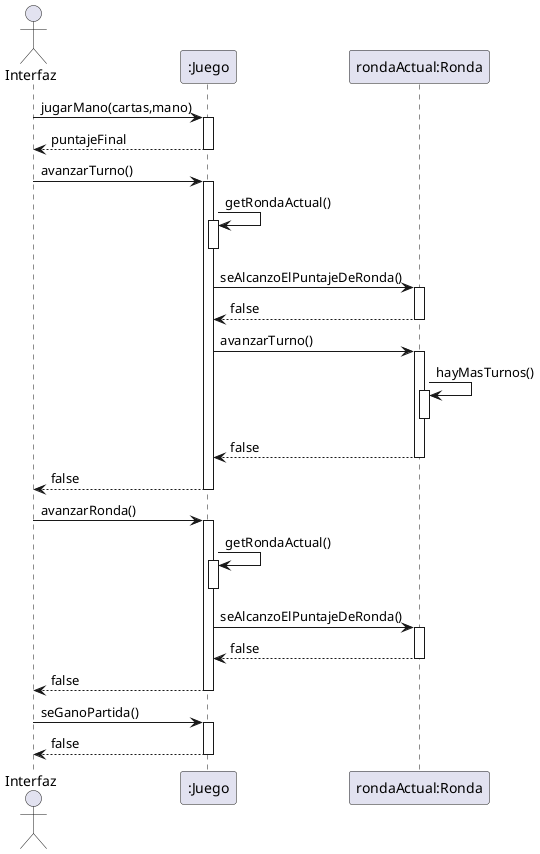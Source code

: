@startuml Diagrama secuencia jugar mano y pierde
    actor Interfaz
    participant ":Juego" as Juego
    participant "rondaActual:Ronda" as RondaActual
    
    Interfaz -> Juego: jugarMano(cartas,mano)

    activate Juego

    Juego --> Interfaz: puntajeFinal

    deactivate Juego

    Interfaz -> Juego: avanzarTurno()

    activate Juego

    Juego -> Juego: getRondaActual()

    activate Juego
    deactivate Juego

    Juego -> RondaActual: seAlcanzoElPuntajeDeRonda()

    activate RondaActual

    RondaActual --> Juego: false

    deactivate RondaActual

    Juego -> RondaActual: avanzarTurno()

    activate RondaActual

    RondaActual -> RondaActual: hayMasTurnos()

    activate RondaActual
    deactivate RondaActual

    RondaActual --> Juego: false

    deactivate RondaActual

    Juego --> Interfaz: false

    deactivate Juego

    Interfaz -> Juego: avanzarRonda()

    activate Juego

    Juego -> Juego: getRondaActual()

    activate Juego
    deactivate Juego

    Juego -> RondaActual: seAlcanzoElPuntajeDeRonda()

    activate RondaActual

    RondaActual --> Juego: false

    deactivate RondaActual

    Juego --> Interfaz: false

    deactivate Juego

    Interfaz -> Juego: seGanoPartida()

    activate Juego

    Juego --> Interfaz: false

    deactivate Juego

@enduml